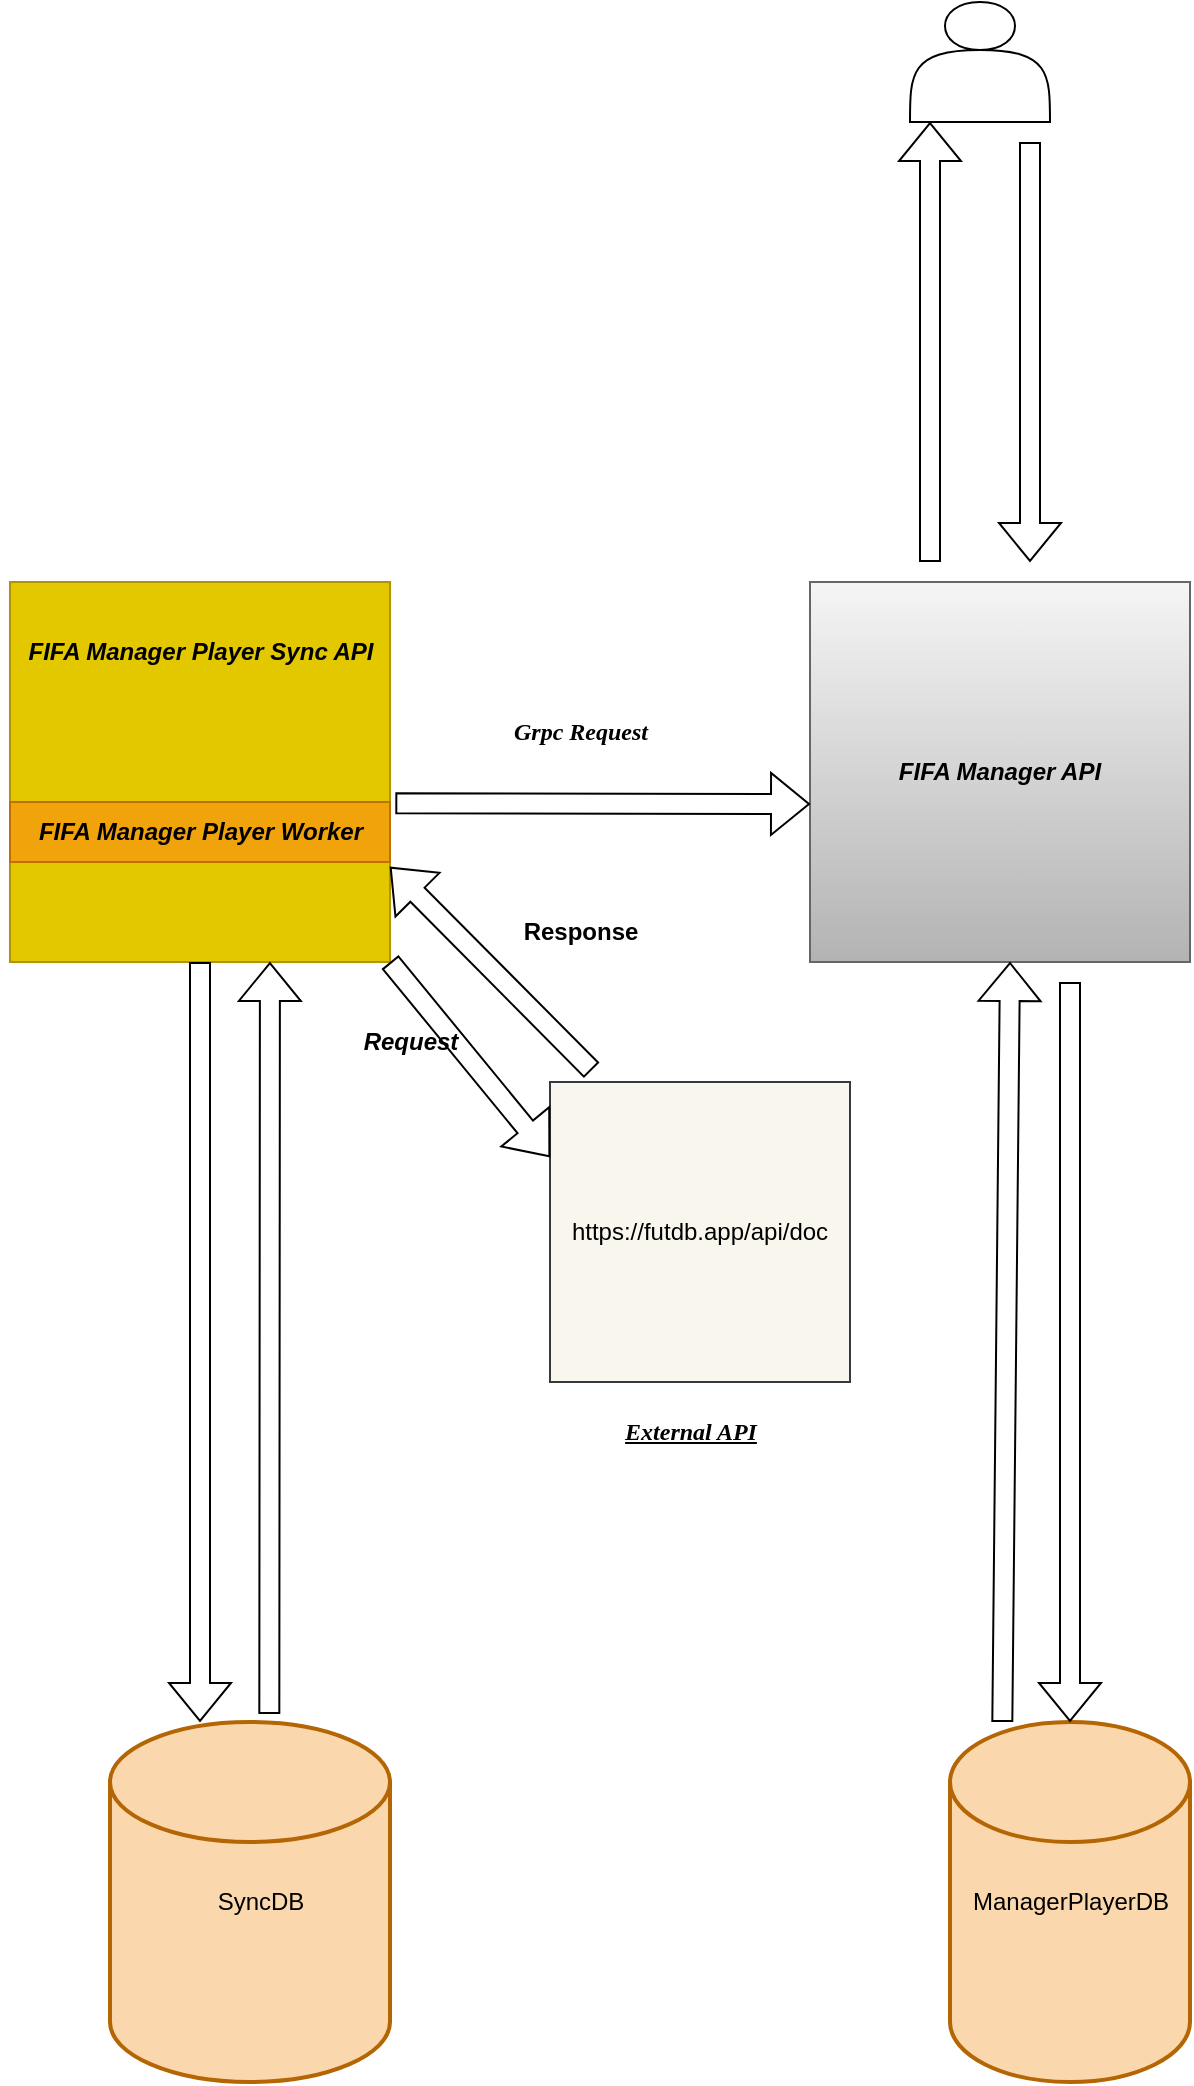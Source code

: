 <mxfile version="20.6.2" type="github">
  <diagram id="fmBw7mxjbvWGm2GWvBtQ" name="Página-1">
    <mxGraphModel dx="782" dy="394" grid="1" gridSize="10" guides="1" tooltips="1" connect="1" arrows="1" fold="1" page="1" pageScale="1" pageWidth="827" pageHeight="1169" math="0" shadow="0">
      <root>
        <mxCell id="0" />
        <mxCell id="1" parent="0" />
        <mxCell id="j1v4Q9wKb9o2JD1riZlh-1" value="" style="strokeWidth=2;html=1;shape=mxgraph.flowchart.database;whiteSpace=wrap;fillColor=#fad7ac;strokeColor=#b46504;" parent="1" vertex="1">
          <mxGeometry x="90" y="880" width="140" height="180" as="geometry" />
        </mxCell>
        <mxCell id="j1v4Q9wKb9o2JD1riZlh-2" value="" style="strokeWidth=2;html=1;shape=mxgraph.flowchart.database;whiteSpace=wrap;fillColor=#fad7ac;strokeColor=#b46504;" parent="1" vertex="1">
          <mxGeometry x="510" y="880" width="120" height="180" as="geometry" />
        </mxCell>
        <mxCell id="j1v4Q9wKb9o2JD1riZlh-3" value="" style="shape=actor;whiteSpace=wrap;html=1;" parent="1" vertex="1">
          <mxGeometry x="490" y="20" width="70" height="60" as="geometry" />
        </mxCell>
        <mxCell id="j1v4Q9wKb9o2JD1riZlh-5" value="" style="whiteSpace=wrap;html=1;aspect=fixed;fillColor=#e3c800;strokeColor=#B09500;fontColor=#000000;fontStyle=3" parent="1" vertex="1">
          <mxGeometry x="40" y="310" width="190" height="190" as="geometry" />
        </mxCell>
        <mxCell id="j1v4Q9wKb9o2JD1riZlh-6" value="FIFA Manager API" style="whiteSpace=wrap;html=1;aspect=fixed;fillColor=#f5f5f5;gradientColor=#b3b3b3;strokeColor=#666666;fontStyle=3" parent="1" vertex="1">
          <mxGeometry x="440" y="310" width="190" height="190" as="geometry" />
        </mxCell>
        <mxCell id="j1v4Q9wKb9o2JD1riZlh-11" value="https://futdb.app/api/doc" style="whiteSpace=wrap;html=1;aspect=fixed;fillColor=#f9f7ed;strokeColor=#36393d;" parent="1" vertex="1">
          <mxGeometry x="310" y="560" width="150" height="150" as="geometry" />
        </mxCell>
        <mxCell id="j1v4Q9wKb9o2JD1riZlh-25" value="" style="shape=flexArrow;endArrow=classic;html=1;rounded=0;exitX=1.014;exitY=0.582;exitDx=0;exitDy=0;exitPerimeter=0;" parent="1" source="j1v4Q9wKb9o2JD1riZlh-5" edge="1">
          <mxGeometry width="50" height="50" relative="1" as="geometry">
            <mxPoint x="280" y="430" as="sourcePoint" />
            <mxPoint x="440" y="421" as="targetPoint" />
          </mxGeometry>
        </mxCell>
        <mxCell id="j1v4Q9wKb9o2JD1riZlh-26" value="Grpc Request" style="text;html=1;align=center;verticalAlign=middle;resizable=0;points=[];autosize=1;strokeColor=none;fillColor=none;fontStyle=3;fontFamily=Verdana;" parent="1" vertex="1">
          <mxGeometry x="270" y="370" width="110" height="30" as="geometry" />
        </mxCell>
        <mxCell id="j1v4Q9wKb9o2JD1riZlh-28" value="" style="shape=flexArrow;endArrow=classic;html=1;rounded=0;exitX=0.5;exitY=1;exitDx=0;exitDy=0;" parent="1" source="j1v4Q9wKb9o2JD1riZlh-5" edge="1">
          <mxGeometry width="50" height="50" relative="1" as="geometry">
            <mxPoint x="40" y="680" as="sourcePoint" />
            <mxPoint x="135" y="880" as="targetPoint" />
          </mxGeometry>
        </mxCell>
        <mxCell id="j1v4Q9wKb9o2JD1riZlh-29" value="" style="shape=flexArrow;endArrow=classic;html=1;rounded=0;entryX=0.684;entryY=1;entryDx=0;entryDy=0;entryPerimeter=0;exitX=0.569;exitY=-0.022;exitDx=0;exitDy=0;exitPerimeter=0;" parent="1" source="j1v4Q9wKb9o2JD1riZlh-1" target="j1v4Q9wKb9o2JD1riZlh-5" edge="1">
          <mxGeometry width="50" height="50" relative="1" as="geometry">
            <mxPoint x="170" y="680" as="sourcePoint" />
            <mxPoint x="200" y="510" as="targetPoint" />
          </mxGeometry>
        </mxCell>
        <mxCell id="j1v4Q9wKb9o2JD1riZlh-31" value="" style="shape=flexArrow;endArrow=classic;html=1;rounded=0;exitX=0.218;exitY=0;exitDx=0;exitDy=0;exitPerimeter=0;" parent="1" source="j1v4Q9wKb9o2JD1riZlh-2" edge="1">
          <mxGeometry width="50" height="50" relative="1" as="geometry">
            <mxPoint x="490" y="550" as="sourcePoint" />
            <mxPoint x="540" y="500" as="targetPoint" />
          </mxGeometry>
        </mxCell>
        <mxCell id="j1v4Q9wKb9o2JD1riZlh-32" value="" style="shape=flexArrow;endArrow=classic;html=1;rounded=0;entryX=0.5;entryY=0;entryDx=0;entryDy=0;entryPerimeter=0;" parent="1" target="j1v4Q9wKb9o2JD1riZlh-2" edge="1">
          <mxGeometry width="50" height="50" relative="1" as="geometry">
            <mxPoint x="570" y="510" as="sourcePoint" />
            <mxPoint x="600" y="840" as="targetPoint" />
          </mxGeometry>
        </mxCell>
        <mxCell id="j1v4Q9wKb9o2JD1riZlh-37" value="ManagerPlayerDB" style="text;html=1;align=center;verticalAlign=middle;resizable=0;points=[];autosize=1;strokeColor=none;fillColor=none;" parent="1" vertex="1">
          <mxGeometry x="510" y="955" width="120" height="30" as="geometry" />
        </mxCell>
        <mxCell id="j1v4Q9wKb9o2JD1riZlh-38" value="&lt;span style=&quot;&quot;&gt;SyncDB&lt;/span&gt;" style="text;html=1;align=center;verticalAlign=middle;resizable=0;points=[];autosize=1;strokeColor=none;fillColor=none;" parent="1" vertex="1">
          <mxGeometry x="130" y="955" width="70" height="30" as="geometry" />
        </mxCell>
        <mxCell id="j1v4Q9wKb9o2JD1riZlh-39" value="" style="shape=flexArrow;endArrow=classic;html=1;rounded=0;" parent="1" edge="1">
          <mxGeometry width="50" height="50" relative="1" as="geometry">
            <mxPoint x="500" y="300" as="sourcePoint" />
            <mxPoint x="500" y="80" as="targetPoint" />
          </mxGeometry>
        </mxCell>
        <mxCell id="j1v4Q9wKb9o2JD1riZlh-40" value="" style="shape=flexArrow;endArrow=classic;html=1;rounded=0;" parent="1" edge="1">
          <mxGeometry width="50" height="50" relative="1" as="geometry">
            <mxPoint x="550" y="90" as="sourcePoint" />
            <mxPoint x="550" y="300" as="targetPoint" />
          </mxGeometry>
        </mxCell>
        <mxCell id="j1v4Q9wKb9o2JD1riZlh-43" value="" style="shape=flexArrow;endArrow=classic;html=1;rounded=0;exitX=1;exitY=1;exitDx=0;exitDy=0;entryX=0;entryY=0.25;entryDx=0;entryDy=0;" parent="1" source="j1v4Q9wKb9o2JD1riZlh-5" target="j1v4Q9wKb9o2JD1riZlh-11" edge="1">
          <mxGeometry width="50" height="50" relative="1" as="geometry">
            <mxPoint x="240" y="570" as="sourcePoint" />
            <mxPoint x="300" y="600" as="targetPoint" />
          </mxGeometry>
        </mxCell>
        <mxCell id="j1v4Q9wKb9o2JD1riZlh-45" value="" style="shape=flexArrow;endArrow=classic;html=1;rounded=0;entryX=1;entryY=0.75;entryDx=0;entryDy=0;exitX=0.139;exitY=-0.039;exitDx=0;exitDy=0;exitPerimeter=0;" parent="1" source="j1v4Q9wKb9o2JD1riZlh-11" target="j1v4Q9wKb9o2JD1riZlh-5" edge="1">
          <mxGeometry width="50" height="50" relative="1" as="geometry">
            <mxPoint x="390" y="530" as="sourcePoint" />
            <mxPoint x="420" y="490" as="targetPoint" />
          </mxGeometry>
        </mxCell>
        <mxCell id="j1v4Q9wKb9o2JD1riZlh-46" value="Response" style="text;html=1;align=center;verticalAlign=middle;resizable=0;points=[];autosize=1;fontStyle=1" parent="1" vertex="1">
          <mxGeometry x="285" y="470" width="80" height="30" as="geometry" />
        </mxCell>
        <mxCell id="j1v4Q9wKb9o2JD1riZlh-47" value="Request" style="text;html=1;align=center;verticalAlign=middle;resizable=0;points=[];autosize=1;strokeColor=none;fillColor=none;fontStyle=3" parent="1" vertex="1">
          <mxGeometry x="205" y="525" width="70" height="30" as="geometry" />
        </mxCell>
        <mxCell id="T1xx0aCk4cqj0PgXrj9G-1" value="&lt;span style=&quot;font-family: Helvetica; font-style: italic; font-weight: 700;&quot;&gt;FIFA Manager Player Sync API&lt;/span&gt;" style="text;html=1;align=center;verticalAlign=middle;resizable=0;points=[];autosize=1;strokeColor=none;fillColor=none;fontFamily=Verdana;" vertex="1" parent="1">
          <mxGeometry x="35" y="330" width="200" height="30" as="geometry" />
        </mxCell>
        <mxCell id="T1xx0aCk4cqj0PgXrj9G-2" value="&lt;span style=&quot;font-family: Helvetica; font-style: italic; font-weight: 700;&quot;&gt;FIFA Manager Player Worker&lt;/span&gt;" style="text;html=1;align=center;verticalAlign=middle;resizable=0;points=[];autosize=1;strokeColor=#BD7000;fillColor=#f0a30a;fontFamily=Verdana;fontColor=#000000;" vertex="1" parent="1">
          <mxGeometry x="40" y="420" width="190" height="30" as="geometry" />
        </mxCell>
        <mxCell id="T1xx0aCk4cqj0PgXrj9G-3" value="External API" style="text;html=1;align=center;verticalAlign=middle;resizable=0;points=[];autosize=1;strokeColor=none;fillColor=none;fontFamily=Comic Sans MS;fontStyle=7" vertex="1" parent="1">
          <mxGeometry x="330" y="720" width="100" height="30" as="geometry" />
        </mxCell>
      </root>
    </mxGraphModel>
  </diagram>
</mxfile>
